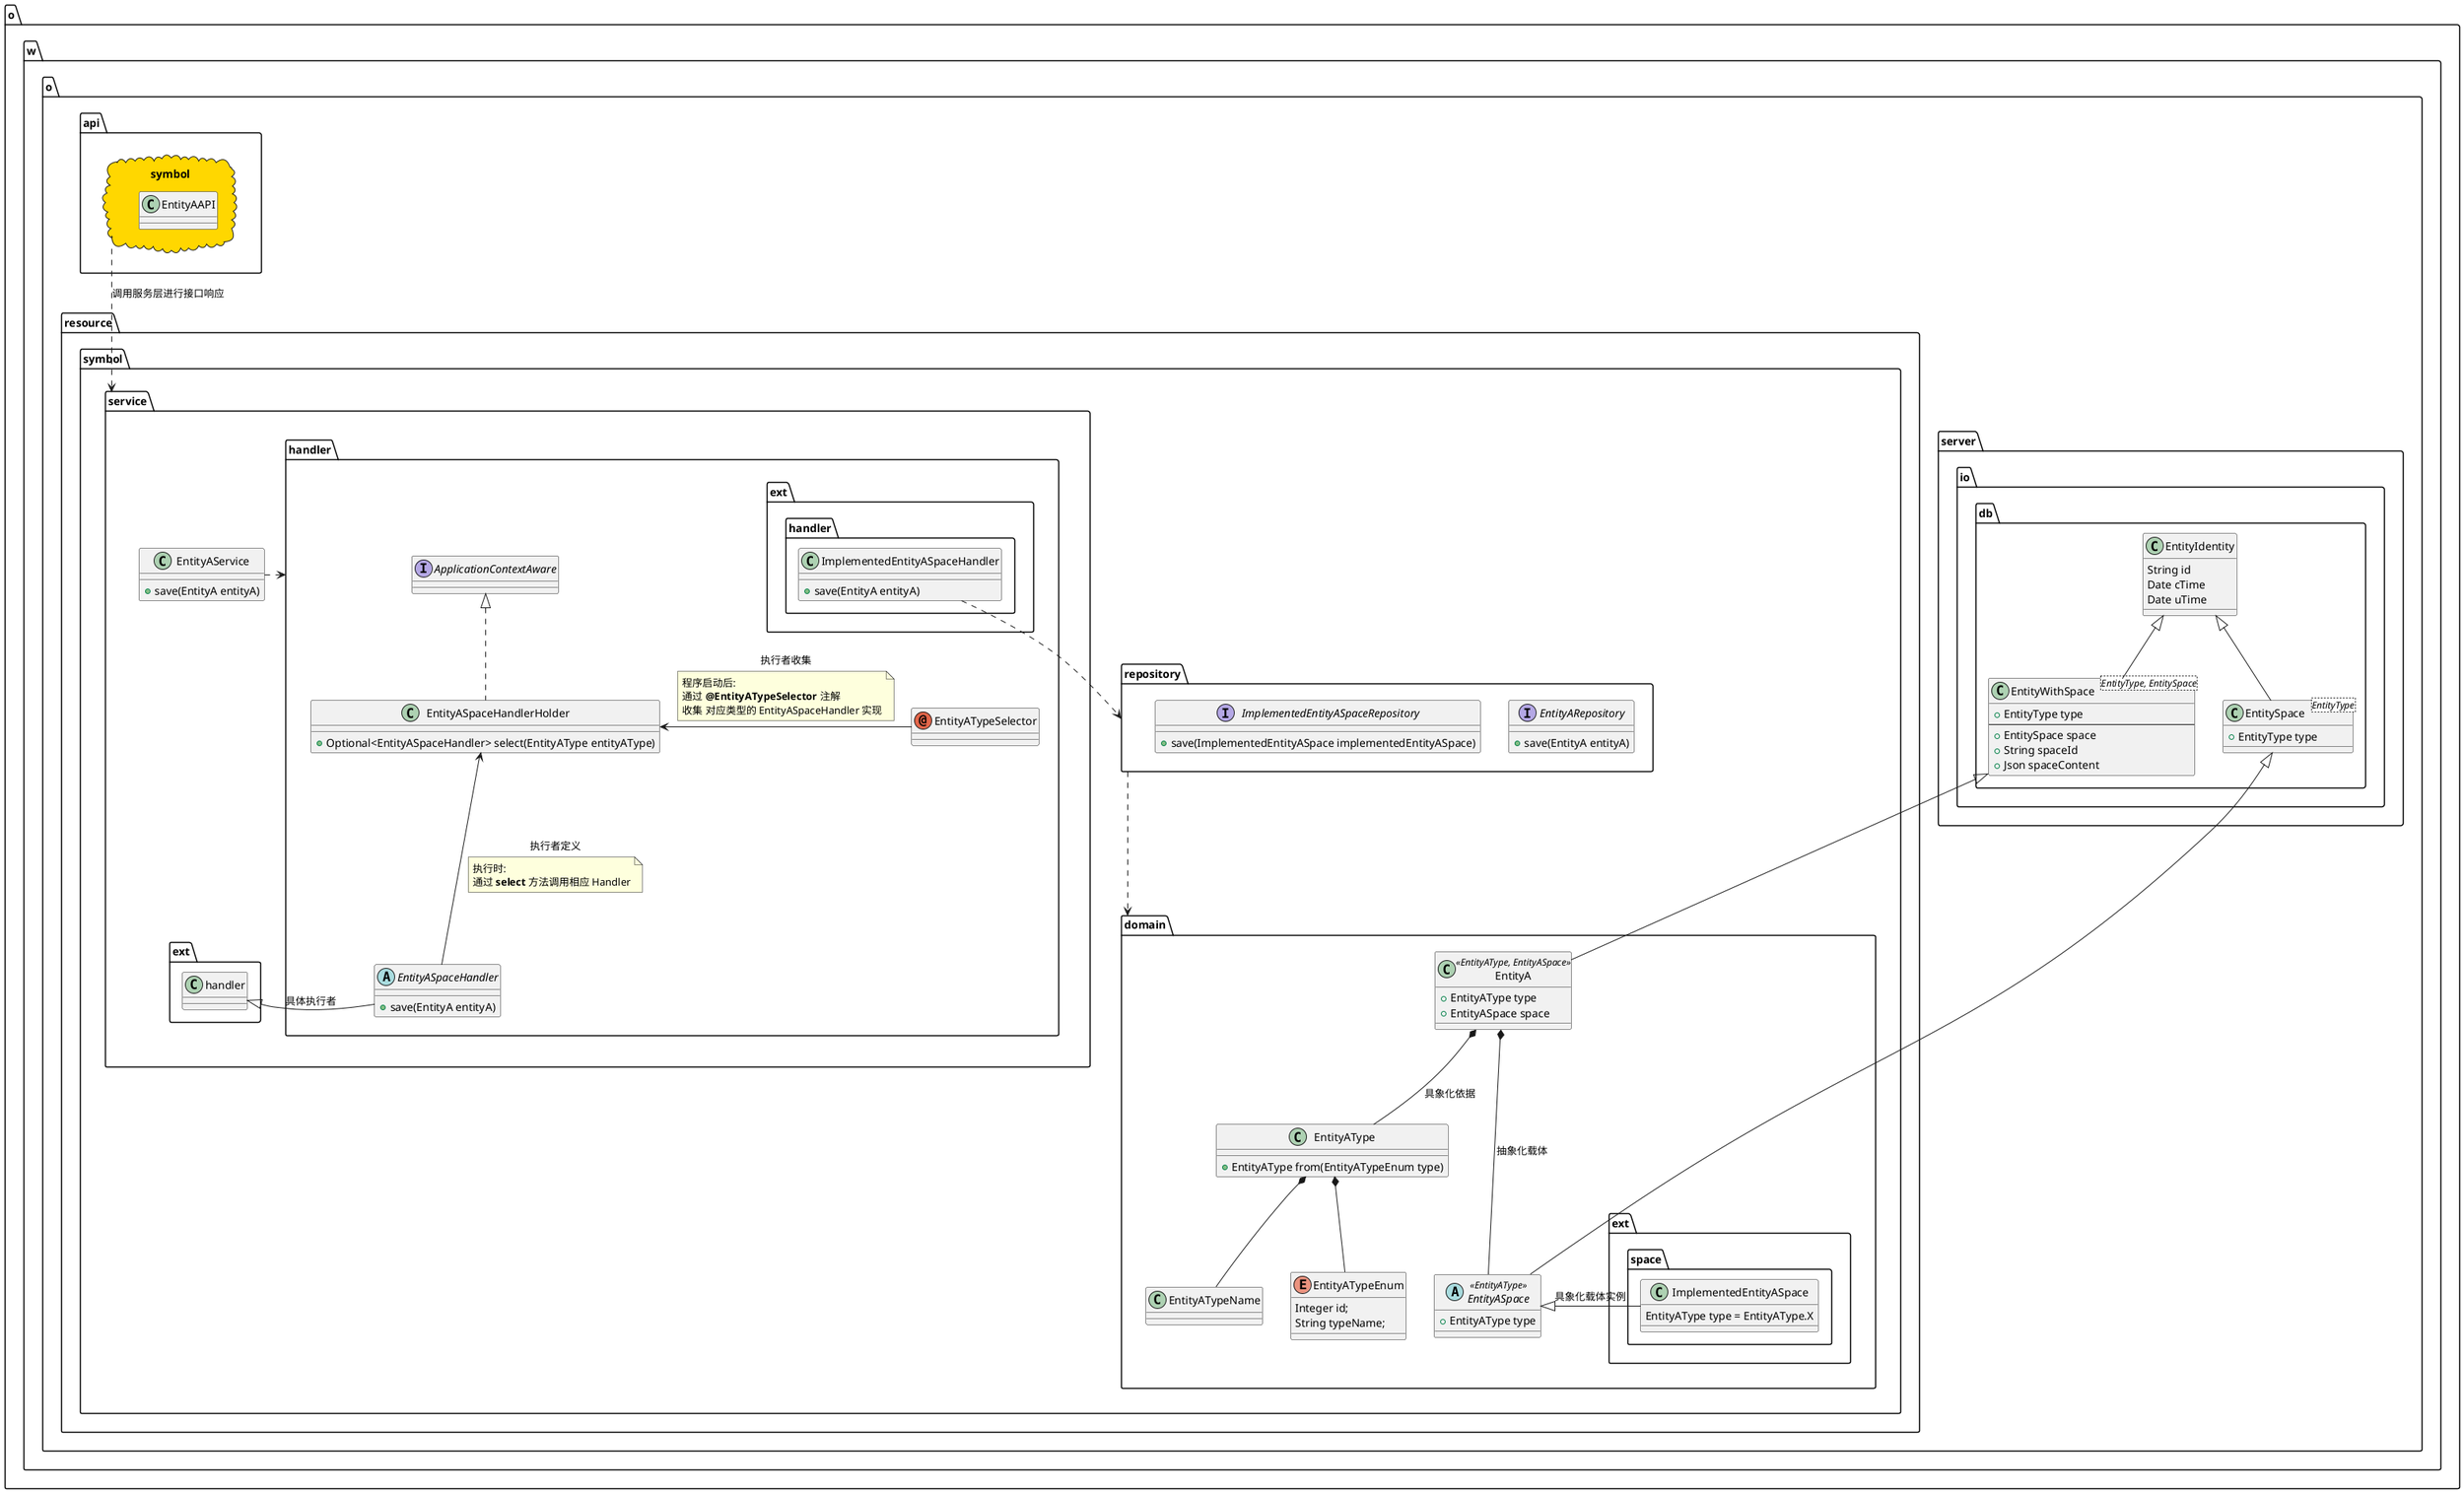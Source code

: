 @startuml


package o.w.o.server.io.db {
    class EntityIdentity {
      String id
      Date cTime
      Date uTime
    }
    class EntityWithSpace<EntityType, EntitySpace> {
     + EntityType type
     ---
     + EntitySpace space
     + String spaceId
     + Json spaceContent
    }
    class EntitySpace<EntityType> {
     + EntityType type
    }

    EntityIdentity <|-- EntitySpace
    EntityIdentity <|-- EntityWithSpace
}

package o.w.o.resource.symbol {
  package domain {

    class EntityAType {
      + EntityAType from(EntityATypeEnum type)
    }

    enum EntityATypeEnum {
      Integer id;
      String typeName;
    }

    class EntityATypeName {
    }

    abstract class EntityASpace <<EntityAType>> {
     + EntityAType type
    }
    EntitySpace <|-- EntityASpace

    class EntityA<<EntityAType, EntityASpace>> {
     + EntityAType type
     + EntityASpace space
    }
    EntityWithSpace <|-- EntityA

    package ext.space {
     class ImplementedEntityASpace {
       EntityAType type = EntityAType.X
     }
    }

    EntityAType *-- EntityATypeEnum
    EntityAType *-- EntityATypeName

    EntityA *-- EntityAType : 具象化依据
    EntityA *--- EntityASpace : 抽象化载体

    EntityASpace <|- ImplementedEntityASpace : 具象化载体实例
  }

  package repository {
    interface EntityARepository {
      + save(EntityA entityA)
    }
    interface ImplementedEntityASpaceRepository {
      + save(ImplementedEntityASpace implementedEntityASpace)
    }
  }

  repository ..> domain

  package service {
    package handler {
      package ext.handler {
       class ImplementedEntityASpaceHandler {
         + save(EntityA entityA)
       }
      }
      abstract EntityASpaceHandler {
        + save(EntityA entityA)
      }
      annotation EntityATypeSelector {}
      class EntityASpaceHandlerHolder implements ApplicationContextAware {
        + Optional<EntityASpaceHandler> select(EntityAType entityAType)
      }
    }

    class EntityAService {
      + save(EntityA entityA)
    }

    EntityASpaceHandlerHolder <- EntityATypeSelector : 执行者收集
    note on link
    程序启动后:
    通过 <b>@EntityATypeSelector</b> 注解
    收集 对应类型的 EntityASpaceHandler 实现
    end note
    EntityASpaceHandlerHolder <-- EntityASpaceHandler : 执行者定义
    note on link
    执行时:
    通过 <b>select</b> 方法调用相应 Handler
    end note

    EntityASpaceHandler -|> ext.handler : 具体执行者

    ImplementedEntityASpaceHandler ..> repository
    EntityAService .> handler
  }
}

package o.w.o.api.symbol <<Cloud>> #Gold {
  class EntityAAPI{}
}

o.w.o.api.symbol ..> service : 调用服务层进行接口响应
@enduml